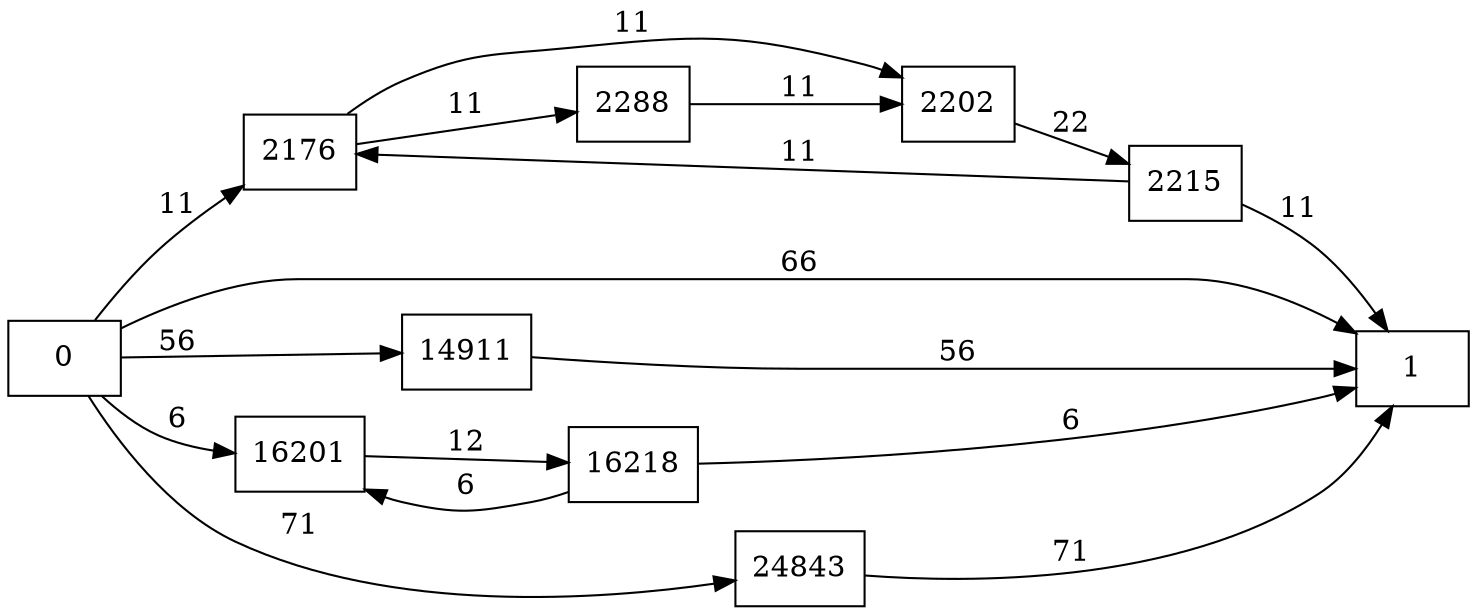 digraph {
	graph [rankdir=LR]
	node [shape=rectangle]
	2176 -> 2202 [label=11]
	2176 -> 2288 [label=11]
	2202 -> 2215 [label=22]
	2215 -> 2176 [label=11]
	2215 -> 1 [label=11]
	2288 -> 2202 [label=11]
	14911 -> 1 [label=56]
	16201 -> 16218 [label=12]
	16218 -> 16201 [label=6]
	16218 -> 1 [label=6]
	24843 -> 1 [label=71]
	0 -> 2176 [label=11]
	0 -> 1 [label=66]
	0 -> 14911 [label=56]
	0 -> 16201 [label=6]
	0 -> 24843 [label=71]
}
